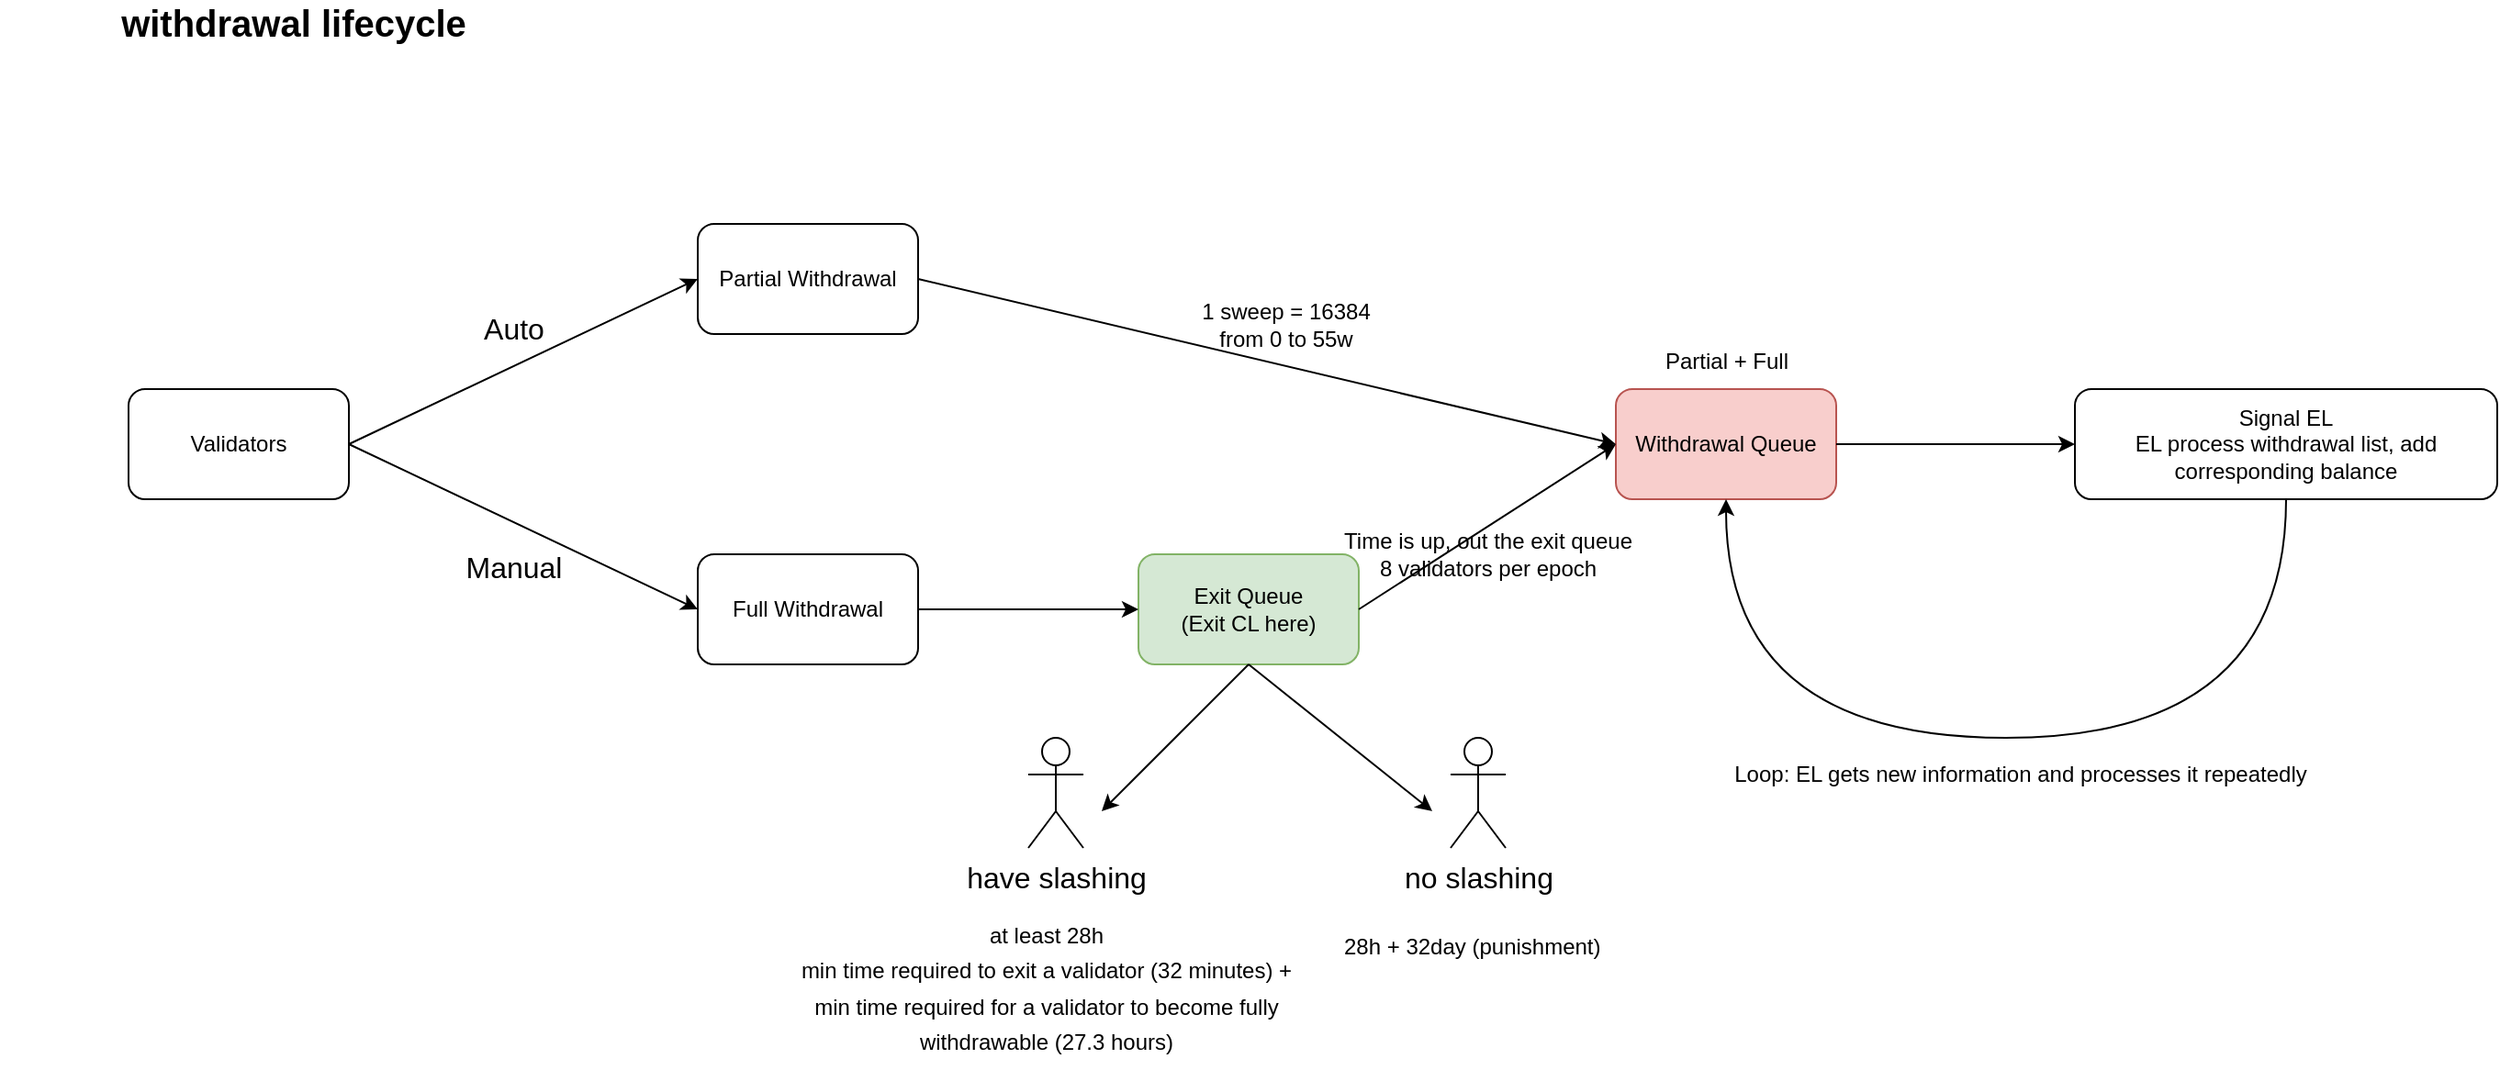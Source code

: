 <mxfile version="20.8.22" type="github">
  <diagram name="Page-1" id="ctulLeQlM0dMLgOaPzBB">
    <mxGraphModel dx="2044" dy="754" grid="1" gridSize="10" guides="1" tooltips="1" connect="1" arrows="1" fold="1" page="1" pageScale="1" pageWidth="850" pageHeight="1100" math="0" shadow="0">
      <root>
        <mxCell id="0" />
        <mxCell id="1" parent="0" />
        <mxCell id="wrPYwseuw_jgDltfjAQe-1" value="Validators" style="rounded=1;whiteSpace=wrap;html=1;" vertex="1" parent="1">
          <mxGeometry x="-40" y="340" width="120" height="60" as="geometry" />
        </mxCell>
        <mxCell id="wrPYwseuw_jgDltfjAQe-2" value="Partial Withdrawal" style="rounded=1;whiteSpace=wrap;html=1;" vertex="1" parent="1">
          <mxGeometry x="270" y="250" width="120" height="60" as="geometry" />
        </mxCell>
        <mxCell id="wrPYwseuw_jgDltfjAQe-3" value="&lt;font style=&quot;font-size: 20px;&quot;&gt;&lt;b&gt;withdrawal lifecycle&lt;/b&gt;&lt;/font&gt;" style="text;html=1;strokeColor=none;fillColor=none;align=center;verticalAlign=middle;whiteSpace=wrap;rounded=0;" vertex="1" parent="1">
          <mxGeometry x="-110" y="130" width="320" height="20" as="geometry" />
        </mxCell>
        <mxCell id="wrPYwseuw_jgDltfjAQe-4" value="Full Withdrawal" style="rounded=1;whiteSpace=wrap;html=1;" vertex="1" parent="1">
          <mxGeometry x="270" y="430" width="120" height="60" as="geometry" />
        </mxCell>
        <mxCell id="wrPYwseuw_jgDltfjAQe-5" value="" style="endArrow=classic;html=1;rounded=0;fontSize=20;exitX=1;exitY=0.5;exitDx=0;exitDy=0;entryX=0;entryY=0.5;entryDx=0;entryDy=0;" edge="1" parent="1" source="wrPYwseuw_jgDltfjAQe-1" target="wrPYwseuw_jgDltfjAQe-2">
          <mxGeometry width="50" height="50" relative="1" as="geometry">
            <mxPoint x="100" y="370" as="sourcePoint" />
            <mxPoint x="150" y="320" as="targetPoint" />
          </mxGeometry>
        </mxCell>
        <mxCell id="wrPYwseuw_jgDltfjAQe-6" value="" style="endArrow=classic;html=1;rounded=0;fontSize=20;exitX=1;exitY=0.5;exitDx=0;exitDy=0;entryX=0;entryY=0.5;entryDx=0;entryDy=0;" edge="1" parent="1" source="wrPYwseuw_jgDltfjAQe-1" target="wrPYwseuw_jgDltfjAQe-4">
          <mxGeometry width="50" height="50" relative="1" as="geometry">
            <mxPoint x="90" y="380" as="sourcePoint" />
            <mxPoint x="280" y="310" as="targetPoint" />
          </mxGeometry>
        </mxCell>
        <mxCell id="wrPYwseuw_jgDltfjAQe-9" value="&lt;font style=&quot;font-size: 16px;&quot;&gt;Auto&lt;/font&gt;" style="text;html=1;strokeColor=none;fillColor=none;align=center;verticalAlign=middle;whiteSpace=wrap;rounded=0;fontSize=20;" vertex="1" parent="1">
          <mxGeometry x="140" y="290" width="60" height="30" as="geometry" />
        </mxCell>
        <mxCell id="wrPYwseuw_jgDltfjAQe-10" value="&lt;span style=&quot;font-size: 16px;&quot;&gt;Manual&lt;/span&gt;" style="text;html=1;strokeColor=none;fillColor=none;align=center;verticalAlign=middle;whiteSpace=wrap;rounded=0;fontSize=20;" vertex="1" parent="1">
          <mxGeometry x="140" y="420" width="60" height="30" as="geometry" />
        </mxCell>
        <mxCell id="wrPYwseuw_jgDltfjAQe-12" value="have slashing" style="shape=umlActor;verticalLabelPosition=bottom;verticalAlign=top;html=1;outlineConnect=0;fontSize=16;" vertex="1" parent="1">
          <mxGeometry x="450" y="530" width="30" height="60" as="geometry" />
        </mxCell>
        <mxCell id="wrPYwseuw_jgDltfjAQe-13" value="no slashing" style="shape=umlActor;verticalLabelPosition=bottom;verticalAlign=top;html=1;outlineConnect=0;fontSize=16;" vertex="1" parent="1">
          <mxGeometry x="680" y="530" width="30" height="60" as="geometry" />
        </mxCell>
        <mxCell id="wrPYwseuw_jgDltfjAQe-14" value="&lt;font style=&quot;font-size: 12px;&quot;&gt;at least 28h&lt;br&gt;min time required to exit a validator (32 minutes) + min time required for a validator to become fully withdrawable (27.3 hours)&lt;br&gt;&lt;/font&gt;" style="text;html=1;strokeColor=none;fillColor=none;align=center;verticalAlign=middle;whiteSpace=wrap;rounded=0;fontSize=16;" vertex="1" parent="1">
          <mxGeometry x="320" y="620" width="280" height="90" as="geometry" />
        </mxCell>
        <mxCell id="wrPYwseuw_jgDltfjAQe-15" value="28h + 32day (punishment)" style="text;whiteSpace=wrap;html=1;fontSize=12;" vertex="1" parent="1">
          <mxGeometry x="620" y="630" width="150" height="20" as="geometry" />
        </mxCell>
        <mxCell id="wrPYwseuw_jgDltfjAQe-19" value="Withdrawal Queue" style="rounded=1;whiteSpace=wrap;html=1;fontSize=12;fillColor=#f8cecc;strokeColor=#b85450;" vertex="1" parent="1">
          <mxGeometry x="770" y="340" width="120" height="60" as="geometry" />
        </mxCell>
        <mxCell id="wrPYwseuw_jgDltfjAQe-20" value="Exit Queue&lt;br&gt;(Exit CL here)" style="rounded=1;whiteSpace=wrap;html=1;fontSize=12;fillColor=#d5e8d4;strokeColor=#82b366;" vertex="1" parent="1">
          <mxGeometry x="510" y="430" width="120" height="60" as="geometry" />
        </mxCell>
        <mxCell id="wrPYwseuw_jgDltfjAQe-21" value="" style="endArrow=classic;html=1;rounded=0;fontSize=20;exitX=1;exitY=0.5;exitDx=0;exitDy=0;entryX=0;entryY=0.5;entryDx=0;entryDy=0;" edge="1" parent="1" source="wrPYwseuw_jgDltfjAQe-4" target="wrPYwseuw_jgDltfjAQe-20">
          <mxGeometry width="50" height="50" relative="1" as="geometry">
            <mxPoint x="440" y="400" as="sourcePoint" />
            <mxPoint x="630" y="310" as="targetPoint" />
          </mxGeometry>
        </mxCell>
        <mxCell id="wrPYwseuw_jgDltfjAQe-22" value="" style="endArrow=classic;html=1;rounded=0;fontSize=20;exitX=0.5;exitY=1;exitDx=0;exitDy=0;" edge="1" parent="1" source="wrPYwseuw_jgDltfjAQe-20">
          <mxGeometry width="50" height="50" relative="1" as="geometry">
            <mxPoint x="400" y="470" as="sourcePoint" />
            <mxPoint x="490" y="570" as="targetPoint" />
          </mxGeometry>
        </mxCell>
        <mxCell id="wrPYwseuw_jgDltfjAQe-23" value="" style="endArrow=classic;html=1;rounded=0;fontSize=20;exitX=0.5;exitY=1;exitDx=0;exitDy=0;" edge="1" parent="1" source="wrPYwseuw_jgDltfjAQe-20">
          <mxGeometry width="50" height="50" relative="1" as="geometry">
            <mxPoint x="580" y="500" as="sourcePoint" />
            <mxPoint x="670" y="570" as="targetPoint" />
          </mxGeometry>
        </mxCell>
        <mxCell id="wrPYwseuw_jgDltfjAQe-24" value="" style="endArrow=classic;html=1;rounded=0;fontSize=20;exitX=1;exitY=0.5;exitDx=0;exitDy=0;entryX=0;entryY=0.5;entryDx=0;entryDy=0;" edge="1" parent="1" source="wrPYwseuw_jgDltfjAQe-2" target="wrPYwseuw_jgDltfjAQe-19">
          <mxGeometry width="50" height="50" relative="1" as="geometry">
            <mxPoint x="400" y="470" as="sourcePoint" />
            <mxPoint x="520" y="470" as="targetPoint" />
          </mxGeometry>
        </mxCell>
        <mxCell id="wrPYwseuw_jgDltfjAQe-25" value="" style="endArrow=classic;html=1;rounded=0;fontSize=20;exitX=1;exitY=0.5;exitDx=0;exitDy=0;entryX=0;entryY=0.5;entryDx=0;entryDy=0;" edge="1" parent="1" source="wrPYwseuw_jgDltfjAQe-20" target="wrPYwseuw_jgDltfjAQe-19">
          <mxGeometry width="50" height="50" relative="1" as="geometry">
            <mxPoint x="400" y="290" as="sourcePoint" />
            <mxPoint x="950" y="380" as="targetPoint" />
          </mxGeometry>
        </mxCell>
        <mxCell id="wrPYwseuw_jgDltfjAQe-26" value="Time is up, out the exit queue&lt;br&gt;8 validators per epoch" style="text;html=1;align=center;verticalAlign=middle;resizable=0;points=[];autosize=1;strokeColor=none;fillColor=none;fontSize=12;" vertex="1" parent="1">
          <mxGeometry x="610" y="410" width="180" height="40" as="geometry" />
        </mxCell>
        <mxCell id="wrPYwseuw_jgDltfjAQe-27" value="1 sweep = 16384&lt;br&gt;from 0 to 55w" style="text;html=1;align=center;verticalAlign=middle;resizable=0;points=[];autosize=1;strokeColor=none;fillColor=none;fontSize=12;" vertex="1" parent="1">
          <mxGeometry x="530" y="285" width="120" height="40" as="geometry" />
        </mxCell>
        <mxCell id="wrPYwseuw_jgDltfjAQe-28" value="Signal EL&lt;br&gt;EL process withdrawal list, add corresponding balance" style="rounded=1;whiteSpace=wrap;html=1;fontSize=12;" vertex="1" parent="1">
          <mxGeometry x="1020" y="340" width="230" height="60" as="geometry" />
        </mxCell>
        <mxCell id="wrPYwseuw_jgDltfjAQe-29" value="" style="endArrow=classic;html=1;rounded=0;fontSize=20;exitX=1;exitY=0.5;exitDx=0;exitDy=0;entryX=0;entryY=0.5;entryDx=0;entryDy=0;" edge="1" parent="1" source="wrPYwseuw_jgDltfjAQe-19" target="wrPYwseuw_jgDltfjAQe-28">
          <mxGeometry width="50" height="50" relative="1" as="geometry">
            <mxPoint x="860" y="470" as="sourcePoint" />
            <mxPoint x="980" y="470" as="targetPoint" />
          </mxGeometry>
        </mxCell>
        <mxCell id="wrPYwseuw_jgDltfjAQe-30" value="Partial + Full" style="text;html=1;align=center;verticalAlign=middle;resizable=0;points=[];autosize=1;strokeColor=none;fillColor=none;fontSize=12;" vertex="1" parent="1">
          <mxGeometry x="785" y="310" width="90" height="30" as="geometry" />
        </mxCell>
        <mxCell id="wrPYwseuw_jgDltfjAQe-33" value="" style="endArrow=classic;html=1;rounded=0;fontSize=12;edgeStyle=orthogonalEdgeStyle;curved=1;exitX=0.5;exitY=1;exitDx=0;exitDy=0;entryX=0.5;entryY=1;entryDx=0;entryDy=0;" edge="1" parent="1" source="wrPYwseuw_jgDltfjAQe-28" target="wrPYwseuw_jgDltfjAQe-19">
          <mxGeometry width="50" height="50" relative="1" as="geometry">
            <mxPoint x="990" y="490" as="sourcePoint" />
            <mxPoint x="1040" y="440" as="targetPoint" />
            <Array as="points">
              <mxPoint x="1135" y="530" />
              <mxPoint x="830" y="530" />
            </Array>
          </mxGeometry>
        </mxCell>
        <mxCell id="wrPYwseuw_jgDltfjAQe-34" value="Loop: EL gets new information and processes it repeatedly" style="text;html=1;align=center;verticalAlign=middle;resizable=0;points=[];autosize=1;strokeColor=none;fillColor=none;fontSize=12;" vertex="1" parent="1">
          <mxGeometry x="820" y="535" width="340" height="30" as="geometry" />
        </mxCell>
      </root>
    </mxGraphModel>
  </diagram>
</mxfile>
